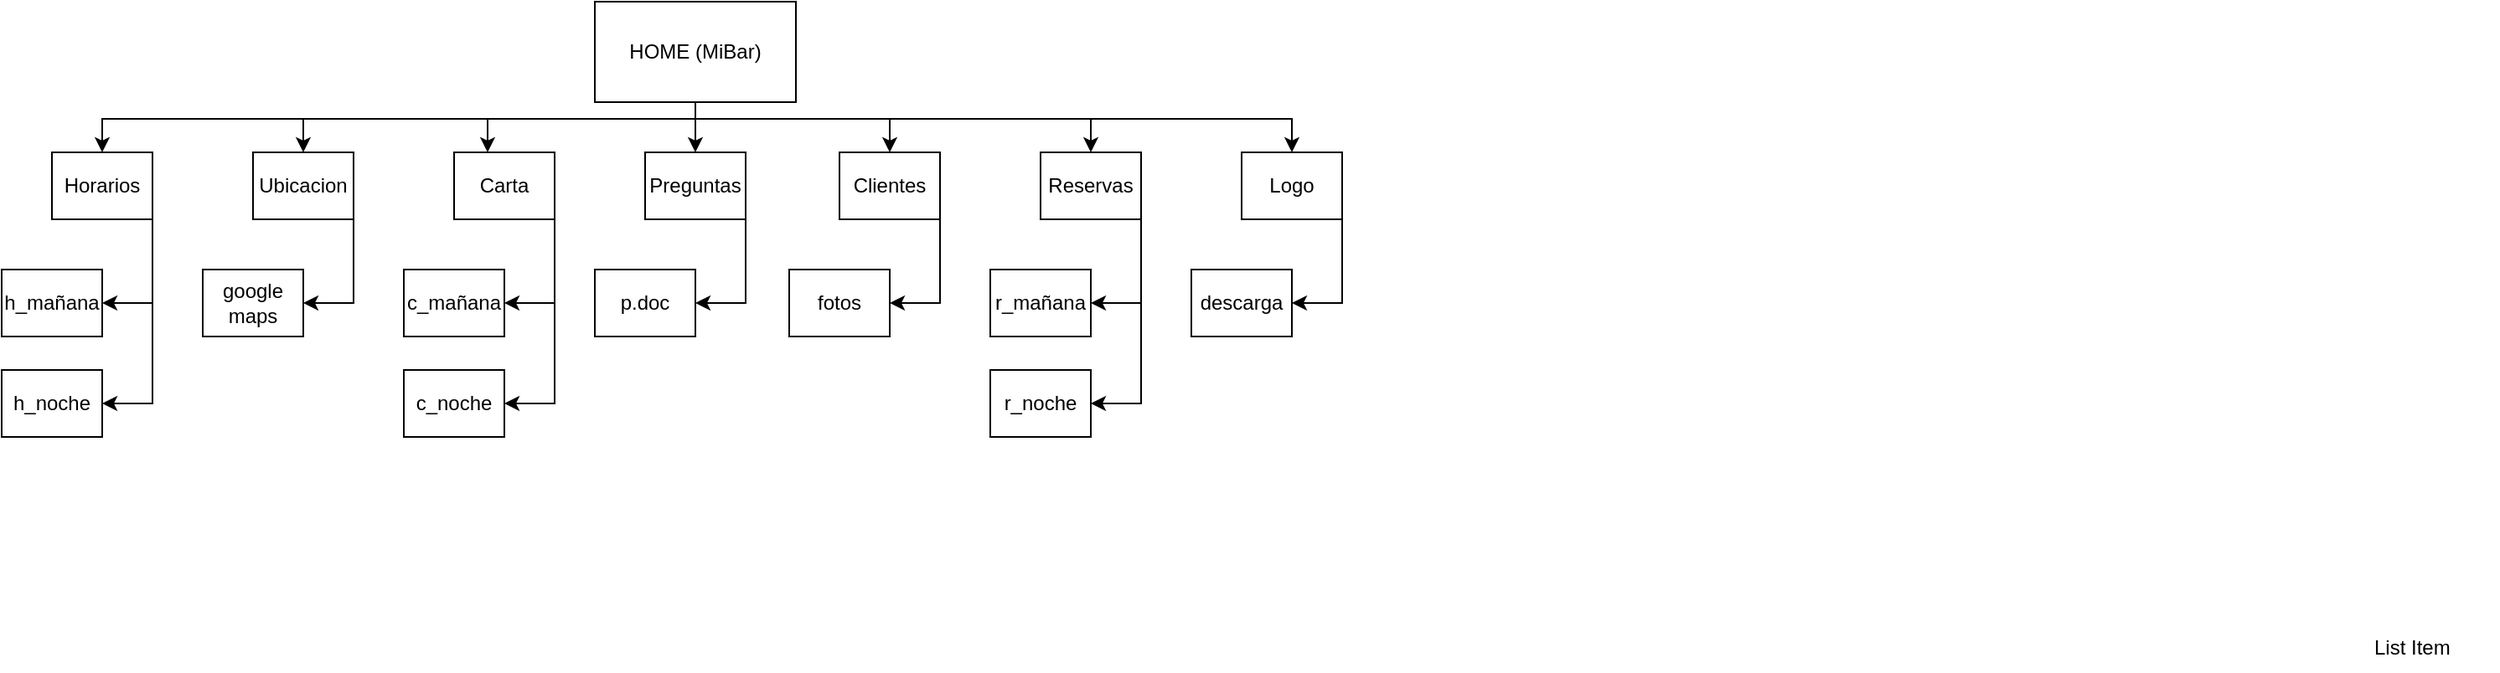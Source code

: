 <mxfile version="17.4.6" type="device"><diagram id="lqKXNzLcuwEMVIit7WnK" name="Page-1"><mxGraphModel dx="1422" dy="762" grid="1" gridSize="10" guides="1" tooltips="1" connect="1" arrows="1" fold="1" page="1" pageScale="1" pageWidth="827" pageHeight="1169" math="0" shadow="0"><root><mxCell id="0"/><mxCell id="1" parent="0"/><mxCell id="LXxH-a6hLQ5rwj4VZ-8w-14" value="" style="edgeStyle=orthogonalEdgeStyle;rounded=0;orthogonalLoop=1;jettySize=auto;html=1;" edge="1" parent="1" source="LXxH-a6hLQ5rwj4VZ-8w-2" target="LXxH-a6hLQ5rwj4VZ-8w-13"><mxGeometry relative="1" as="geometry"><Array as="points"><mxPoint x="414" y="80"/><mxPoint x="60" y="80"/></Array></mxGeometry></mxCell><mxCell id="LXxH-a6hLQ5rwj4VZ-8w-16" value="" style="edgeStyle=orthogonalEdgeStyle;rounded=0;orthogonalLoop=1;jettySize=auto;html=1;" edge="1" parent="1" source="LXxH-a6hLQ5rwj4VZ-8w-2" target="LXxH-a6hLQ5rwj4VZ-8w-15"><mxGeometry relative="1" as="geometry"><Array as="points"><mxPoint x="414" y="80"/><mxPoint x="180" y="80"/></Array></mxGeometry></mxCell><mxCell id="LXxH-a6hLQ5rwj4VZ-8w-18" value="" style="edgeStyle=orthogonalEdgeStyle;rounded=0;orthogonalLoop=1;jettySize=auto;html=1;" edge="1" parent="1" source="LXxH-a6hLQ5rwj4VZ-8w-2" target="LXxH-a6hLQ5rwj4VZ-8w-17"><mxGeometry relative="1" as="geometry"><Array as="points"><mxPoint x="414" y="80"/><mxPoint x="290" y="80"/></Array></mxGeometry></mxCell><mxCell id="LXxH-a6hLQ5rwj4VZ-8w-20" value="" style="edgeStyle=orthogonalEdgeStyle;rounded=0;orthogonalLoop=1;jettySize=auto;html=1;" edge="1" parent="1" source="LXxH-a6hLQ5rwj4VZ-8w-2" target="LXxH-a6hLQ5rwj4VZ-8w-19"><mxGeometry relative="1" as="geometry"><Array as="points"><mxPoint x="414" y="100"/><mxPoint x="414" y="100"/></Array></mxGeometry></mxCell><mxCell id="LXxH-a6hLQ5rwj4VZ-8w-22" value="" style="edgeStyle=orthogonalEdgeStyle;rounded=0;orthogonalLoop=1;jettySize=auto;html=1;" edge="1" parent="1" source="LXxH-a6hLQ5rwj4VZ-8w-2" target="LXxH-a6hLQ5rwj4VZ-8w-21"><mxGeometry relative="1" as="geometry"><Array as="points"><mxPoint x="414" y="80"/><mxPoint x="530" y="80"/></Array></mxGeometry></mxCell><mxCell id="LXxH-a6hLQ5rwj4VZ-8w-25" value="" style="edgeStyle=orthogonalEdgeStyle;rounded=0;orthogonalLoop=1;jettySize=auto;html=1;" edge="1" parent="1" source="LXxH-a6hLQ5rwj4VZ-8w-2" target="LXxH-a6hLQ5rwj4VZ-8w-24"><mxGeometry relative="1" as="geometry"><Array as="points"><mxPoint x="414" y="80"/><mxPoint x="650" y="80"/></Array></mxGeometry></mxCell><mxCell id="LXxH-a6hLQ5rwj4VZ-8w-27" value="" style="edgeStyle=orthogonalEdgeStyle;rounded=0;orthogonalLoop=1;jettySize=auto;html=1;" edge="1" parent="1" source="LXxH-a6hLQ5rwj4VZ-8w-2" target="LXxH-a6hLQ5rwj4VZ-8w-26"><mxGeometry relative="1" as="geometry"><Array as="points"><mxPoint x="414" y="80"/><mxPoint x="770" y="80"/></Array></mxGeometry></mxCell><mxCell id="LXxH-a6hLQ5rwj4VZ-8w-2" value="HOME (MiBar)" style="rounded=0;whiteSpace=wrap;html=1;" vertex="1" parent="1"><mxGeometry x="354" y="10" width="120" height="60" as="geometry"/></mxCell><mxCell id="LXxH-a6hLQ5rwj4VZ-8w-29" value="" style="edgeStyle=orthogonalEdgeStyle;rounded=0;orthogonalLoop=1;jettySize=auto;html=1;" edge="1" parent="1" source="LXxH-a6hLQ5rwj4VZ-8w-13" target="LXxH-a6hLQ5rwj4VZ-8w-28"><mxGeometry relative="1" as="geometry"><Array as="points"><mxPoint x="90" y="190"/><mxPoint x="90" y="190"/></Array></mxGeometry></mxCell><mxCell id="LXxH-a6hLQ5rwj4VZ-8w-42" value="" style="edgeStyle=orthogonalEdgeStyle;rounded=0;orthogonalLoop=1;jettySize=auto;html=1;" edge="1" parent="1" source="LXxH-a6hLQ5rwj4VZ-8w-13" target="LXxH-a6hLQ5rwj4VZ-8w-41"><mxGeometry relative="1" as="geometry"><Array as="points"><mxPoint x="90" y="250"/></Array></mxGeometry></mxCell><mxCell id="LXxH-a6hLQ5rwj4VZ-8w-13" value="Horarios" style="rounded=0;whiteSpace=wrap;html=1;" vertex="1" parent="1"><mxGeometry x="30" y="100" width="60" height="40" as="geometry"/></mxCell><mxCell id="LXxH-a6hLQ5rwj4VZ-8w-31" value="" style="edgeStyle=orthogonalEdgeStyle;rounded=0;orthogonalLoop=1;jettySize=auto;html=1;" edge="1" parent="1" source="LXxH-a6hLQ5rwj4VZ-8w-15" target="LXxH-a6hLQ5rwj4VZ-8w-30"><mxGeometry relative="1" as="geometry"><Array as="points"><mxPoint x="210" y="190"/></Array></mxGeometry></mxCell><mxCell id="LXxH-a6hLQ5rwj4VZ-8w-15" value="Ubicacion" style="rounded=0;whiteSpace=wrap;html=1;" vertex="1" parent="1"><mxGeometry x="150" y="100" width="60" height="40" as="geometry"/></mxCell><mxCell id="LXxH-a6hLQ5rwj4VZ-8w-33" value="" style="edgeStyle=orthogonalEdgeStyle;rounded=0;orthogonalLoop=1;jettySize=auto;html=1;" edge="1" parent="1" source="LXxH-a6hLQ5rwj4VZ-8w-17" target="LXxH-a6hLQ5rwj4VZ-8w-32"><mxGeometry relative="1" as="geometry"><Array as="points"><mxPoint x="330" y="190"/></Array></mxGeometry></mxCell><mxCell id="LXxH-a6hLQ5rwj4VZ-8w-44" value="" style="edgeStyle=orthogonalEdgeStyle;rounded=0;orthogonalLoop=1;jettySize=auto;html=1;" edge="1" parent="1" source="LXxH-a6hLQ5rwj4VZ-8w-17" target="LXxH-a6hLQ5rwj4VZ-8w-43"><mxGeometry relative="1" as="geometry"><Array as="points"><mxPoint x="330" y="250"/></Array></mxGeometry></mxCell><mxCell id="LXxH-a6hLQ5rwj4VZ-8w-17" value="Carta" style="rounded=0;whiteSpace=wrap;html=1;" vertex="1" parent="1"><mxGeometry x="270" y="100" width="60" height="40" as="geometry"/></mxCell><mxCell id="LXxH-a6hLQ5rwj4VZ-8w-46" value="" style="edgeStyle=orthogonalEdgeStyle;rounded=0;orthogonalLoop=1;jettySize=auto;html=1;exitX=1;exitY=1;exitDx=0;exitDy=0;" edge="1" parent="1" source="LXxH-a6hLQ5rwj4VZ-8w-19" target="LXxH-a6hLQ5rwj4VZ-8w-45"><mxGeometry relative="1" as="geometry"><Array as="points"><mxPoint x="444" y="190"/></Array></mxGeometry></mxCell><mxCell id="LXxH-a6hLQ5rwj4VZ-8w-19" value="Preguntas" style="rounded=0;whiteSpace=wrap;html=1;" vertex="1" parent="1"><mxGeometry x="384" y="100" width="60" height="40" as="geometry"/></mxCell><mxCell id="LXxH-a6hLQ5rwj4VZ-8w-48" value="" style="edgeStyle=orthogonalEdgeStyle;rounded=0;orthogonalLoop=1;jettySize=auto;html=1;" edge="1" parent="1" source="LXxH-a6hLQ5rwj4VZ-8w-21" target="LXxH-a6hLQ5rwj4VZ-8w-47"><mxGeometry relative="1" as="geometry"><Array as="points"><mxPoint x="560" y="190"/></Array></mxGeometry></mxCell><mxCell id="LXxH-a6hLQ5rwj4VZ-8w-21" value="Clientes" style="whiteSpace=wrap;html=1;rounded=0;" vertex="1" parent="1"><mxGeometry x="500" y="100" width="60" height="40" as="geometry"/></mxCell><mxCell id="LXxH-a6hLQ5rwj4VZ-8w-52" value="" style="edgeStyle=orthogonalEdgeStyle;rounded=0;orthogonalLoop=1;jettySize=auto;html=1;" edge="1" parent="1" source="LXxH-a6hLQ5rwj4VZ-8w-24" target="LXxH-a6hLQ5rwj4VZ-8w-51"><mxGeometry relative="1" as="geometry"><Array as="points"><mxPoint x="680" y="190"/><mxPoint x="680" y="190"/></Array></mxGeometry></mxCell><mxCell id="LXxH-a6hLQ5rwj4VZ-8w-59" value="" style="edgeStyle=orthogonalEdgeStyle;rounded=0;orthogonalLoop=1;jettySize=auto;html=1;" edge="1" parent="1" source="LXxH-a6hLQ5rwj4VZ-8w-24" target="LXxH-a6hLQ5rwj4VZ-8w-58"><mxGeometry relative="1" as="geometry"><Array as="points"><mxPoint x="680" y="250"/></Array></mxGeometry></mxCell><mxCell id="LXxH-a6hLQ5rwj4VZ-8w-24" value="Reservas" style="whiteSpace=wrap;html=1;rounded=0;" vertex="1" parent="1"><mxGeometry x="620" y="100" width="60" height="40" as="geometry"/></mxCell><mxCell id="LXxH-a6hLQ5rwj4VZ-8w-61" value="" style="edgeStyle=orthogonalEdgeStyle;rounded=0;orthogonalLoop=1;jettySize=auto;html=1;" edge="1" parent="1" source="LXxH-a6hLQ5rwj4VZ-8w-26" target="LXxH-a6hLQ5rwj4VZ-8w-60"><mxGeometry relative="1" as="geometry"><Array as="points"><mxPoint x="800" y="170"/><mxPoint x="800" y="170"/></Array></mxGeometry></mxCell><mxCell id="LXxH-a6hLQ5rwj4VZ-8w-26" value="Logo" style="whiteSpace=wrap;html=1;rounded=0;" vertex="1" parent="1"><mxGeometry x="740" y="100" width="60" height="40" as="geometry"/></mxCell><mxCell id="LXxH-a6hLQ5rwj4VZ-8w-28" value="h_mañana" style="rounded=0;whiteSpace=wrap;html=1;" vertex="1" parent="1"><mxGeometry y="170" width="60" height="40" as="geometry"/></mxCell><mxCell id="LXxH-a6hLQ5rwj4VZ-8w-30" value="google maps" style="rounded=0;whiteSpace=wrap;html=1;" vertex="1" parent="1"><mxGeometry x="120" y="170" width="60" height="40" as="geometry"/></mxCell><mxCell id="LXxH-a6hLQ5rwj4VZ-8w-32" value="c_mañana" style="rounded=0;whiteSpace=wrap;html=1;" vertex="1" parent="1"><mxGeometry x="240" y="170" width="60" height="40" as="geometry"/></mxCell><mxCell id="LXxH-a6hLQ5rwj4VZ-8w-41" value="h_noche" style="rounded=0;whiteSpace=wrap;html=1;" vertex="1" parent="1"><mxGeometry y="230" width="60" height="40" as="geometry"/></mxCell><mxCell id="LXxH-a6hLQ5rwj4VZ-8w-43" value="c_noche" style="rounded=0;whiteSpace=wrap;html=1;" vertex="1" parent="1"><mxGeometry x="240" y="230" width="60" height="40" as="geometry"/></mxCell><mxCell id="LXxH-a6hLQ5rwj4VZ-8w-45" value="p.doc" style="whiteSpace=wrap;html=1;rounded=0;" vertex="1" parent="1"><mxGeometry x="354" y="170" width="60" height="40" as="geometry"/></mxCell><mxCell id="LXxH-a6hLQ5rwj4VZ-8w-47" value="fotos" style="whiteSpace=wrap;html=1;rounded=0;" vertex="1" parent="1"><mxGeometry x="470" y="170" width="60" height="40" as="geometry"/></mxCell><mxCell id="LXxH-a6hLQ5rwj4VZ-8w-51" value="r_mañana" style="whiteSpace=wrap;html=1;rounded=0;" vertex="1" parent="1"><mxGeometry x="590" y="170" width="60" height="40" as="geometry"/></mxCell><mxCell id="LXxH-a6hLQ5rwj4VZ-8w-58" value="r_noche" style="whiteSpace=wrap;html=1;rounded=0;" vertex="1" parent="1"><mxGeometry x="590" y="230" width="60" height="40" as="geometry"/></mxCell><mxCell id="LXxH-a6hLQ5rwj4VZ-8w-60" value="descarga" style="whiteSpace=wrap;html=1;rounded=0;" vertex="1" parent="1"><mxGeometry x="710" y="170" width="60" height="40" as="geometry"/></mxCell><mxCell id="LXxH-a6hLQ5rwj4VZ-8w-62" value="List Item" style="text;strokeColor=none;fillColor=none;align=left;verticalAlign=middle;spacingLeft=4;spacingRight=4;overflow=hidden;points=[[0,0.5],[1,0.5]];portConstraint=eastwest;rotatable=0;" vertex="1" parent="1"><mxGeometry x="1410" y="380" width="80" height="30" as="geometry"/></mxCell></root></mxGraphModel></diagram></mxfile>